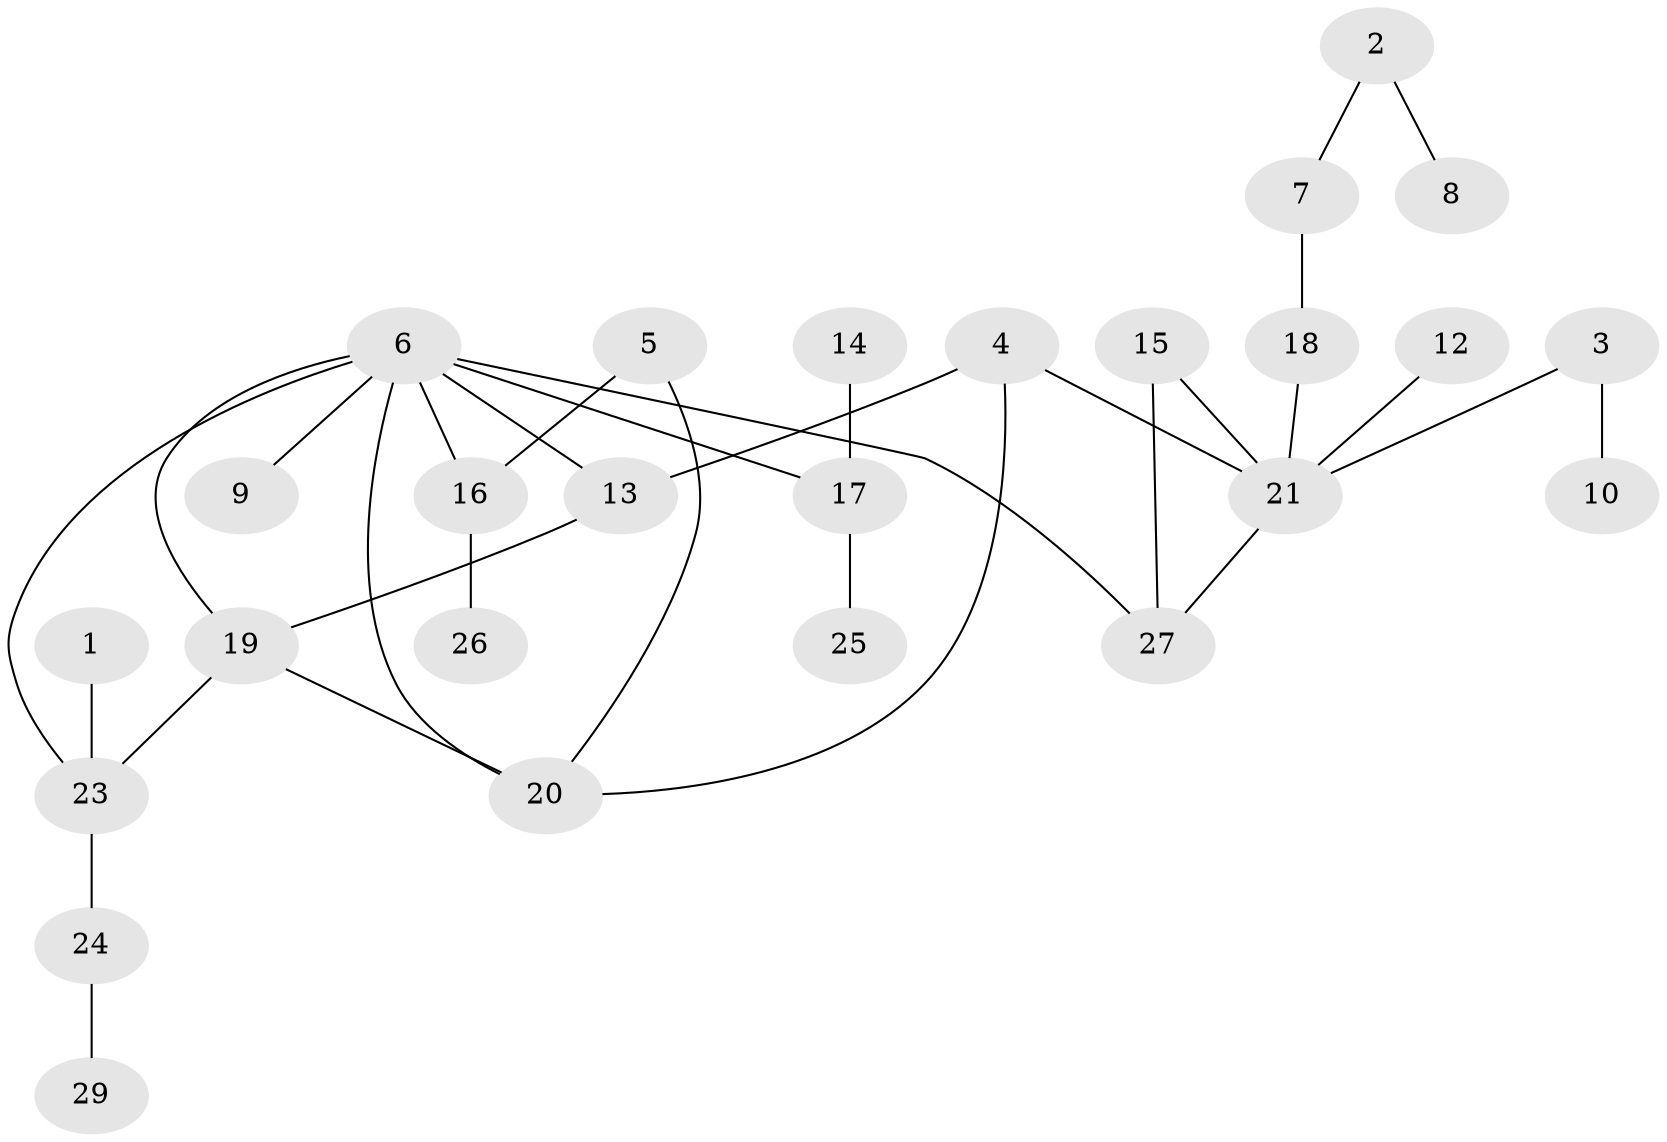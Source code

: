 // original degree distribution, {7: 0.017543859649122806, 4: 0.10526315789473684, 1: 0.2982456140350877, 2: 0.3684210526315789, 3: 0.17543859649122806, 0: 0.03508771929824561}
// Generated by graph-tools (version 1.1) at 2025/25/03/09/25 03:25:14]
// undirected, 26 vertices, 32 edges
graph export_dot {
graph [start="1"]
  node [color=gray90,style=filled];
  1;
  2;
  3;
  4;
  5;
  6;
  7;
  8;
  9;
  10;
  12;
  13;
  14;
  15;
  16;
  17;
  18;
  19;
  20;
  21;
  23;
  24;
  25;
  26;
  27;
  29;
  1 -- 23 [weight=1.0];
  2 -- 7 [weight=1.0];
  2 -- 8 [weight=1.0];
  3 -- 10 [weight=1.0];
  3 -- 21 [weight=1.0];
  4 -- 13 [weight=1.0];
  4 -- 20 [weight=1.0];
  4 -- 21 [weight=1.0];
  5 -- 16 [weight=1.0];
  5 -- 20 [weight=1.0];
  6 -- 9 [weight=1.0];
  6 -- 13 [weight=1.0];
  6 -- 16 [weight=1.0];
  6 -- 17 [weight=1.0];
  6 -- 19 [weight=1.0];
  6 -- 20 [weight=1.0];
  6 -- 23 [weight=1.0];
  6 -- 27 [weight=1.0];
  7 -- 18 [weight=1.0];
  12 -- 21 [weight=1.0];
  13 -- 19 [weight=1.0];
  14 -- 17 [weight=1.0];
  15 -- 21 [weight=1.0];
  15 -- 27 [weight=1.0];
  16 -- 26 [weight=1.0];
  17 -- 25 [weight=1.0];
  18 -- 21 [weight=1.0];
  19 -- 20 [weight=1.0];
  19 -- 23 [weight=1.0];
  21 -- 27 [weight=1.0];
  23 -- 24 [weight=1.0];
  24 -- 29 [weight=1.0];
}
